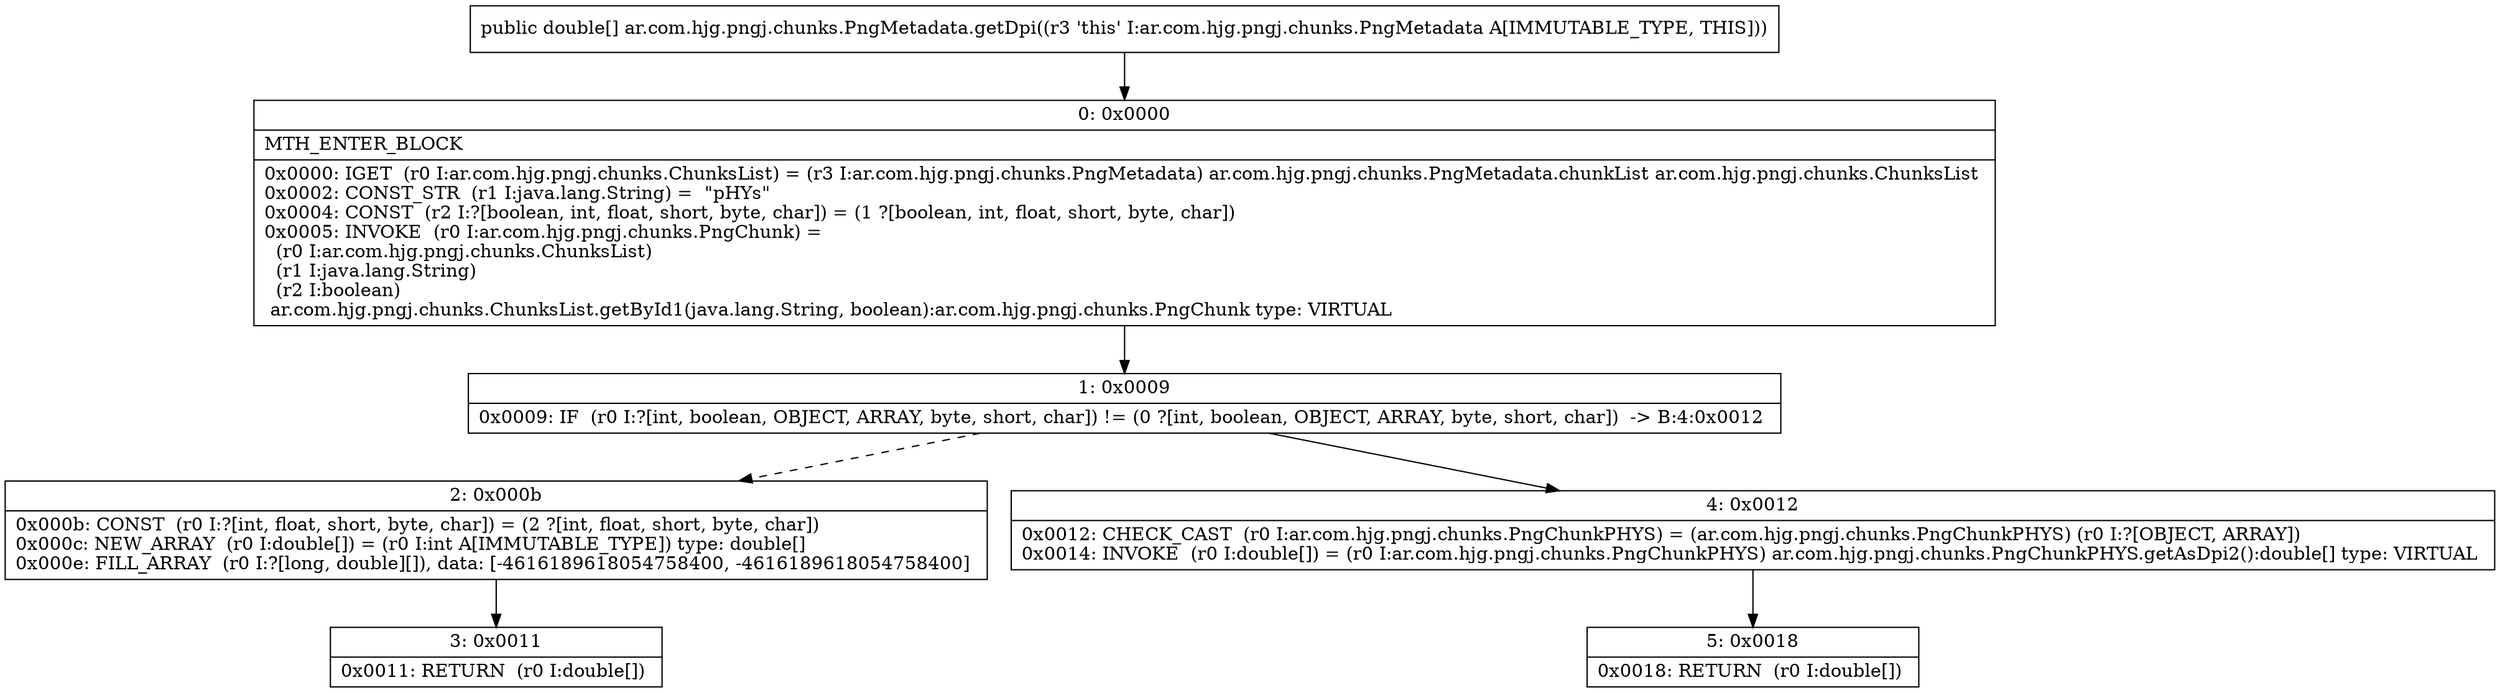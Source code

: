 digraph "CFG forar.com.hjg.pngj.chunks.PngMetadata.getDpi()[D" {
Node_0 [shape=record,label="{0\:\ 0x0000|MTH_ENTER_BLOCK\l|0x0000: IGET  (r0 I:ar.com.hjg.pngj.chunks.ChunksList) = (r3 I:ar.com.hjg.pngj.chunks.PngMetadata) ar.com.hjg.pngj.chunks.PngMetadata.chunkList ar.com.hjg.pngj.chunks.ChunksList \l0x0002: CONST_STR  (r1 I:java.lang.String) =  \"pHYs\" \l0x0004: CONST  (r2 I:?[boolean, int, float, short, byte, char]) = (1 ?[boolean, int, float, short, byte, char]) \l0x0005: INVOKE  (r0 I:ar.com.hjg.pngj.chunks.PngChunk) = \l  (r0 I:ar.com.hjg.pngj.chunks.ChunksList)\l  (r1 I:java.lang.String)\l  (r2 I:boolean)\l ar.com.hjg.pngj.chunks.ChunksList.getById1(java.lang.String, boolean):ar.com.hjg.pngj.chunks.PngChunk type: VIRTUAL \l}"];
Node_1 [shape=record,label="{1\:\ 0x0009|0x0009: IF  (r0 I:?[int, boolean, OBJECT, ARRAY, byte, short, char]) != (0 ?[int, boolean, OBJECT, ARRAY, byte, short, char])  \-\> B:4:0x0012 \l}"];
Node_2 [shape=record,label="{2\:\ 0x000b|0x000b: CONST  (r0 I:?[int, float, short, byte, char]) = (2 ?[int, float, short, byte, char]) \l0x000c: NEW_ARRAY  (r0 I:double[]) = (r0 I:int A[IMMUTABLE_TYPE]) type: double[] \l0x000e: FILL_ARRAY  (r0 I:?[long, double][]), data: [\-4616189618054758400, \-4616189618054758400] \l}"];
Node_3 [shape=record,label="{3\:\ 0x0011|0x0011: RETURN  (r0 I:double[]) \l}"];
Node_4 [shape=record,label="{4\:\ 0x0012|0x0012: CHECK_CAST  (r0 I:ar.com.hjg.pngj.chunks.PngChunkPHYS) = (ar.com.hjg.pngj.chunks.PngChunkPHYS) (r0 I:?[OBJECT, ARRAY]) \l0x0014: INVOKE  (r0 I:double[]) = (r0 I:ar.com.hjg.pngj.chunks.PngChunkPHYS) ar.com.hjg.pngj.chunks.PngChunkPHYS.getAsDpi2():double[] type: VIRTUAL \l}"];
Node_5 [shape=record,label="{5\:\ 0x0018|0x0018: RETURN  (r0 I:double[]) \l}"];
MethodNode[shape=record,label="{public double[] ar.com.hjg.pngj.chunks.PngMetadata.getDpi((r3 'this' I:ar.com.hjg.pngj.chunks.PngMetadata A[IMMUTABLE_TYPE, THIS])) }"];
MethodNode -> Node_0;
Node_0 -> Node_1;
Node_1 -> Node_2[style=dashed];
Node_1 -> Node_4;
Node_2 -> Node_3;
Node_4 -> Node_5;
}

